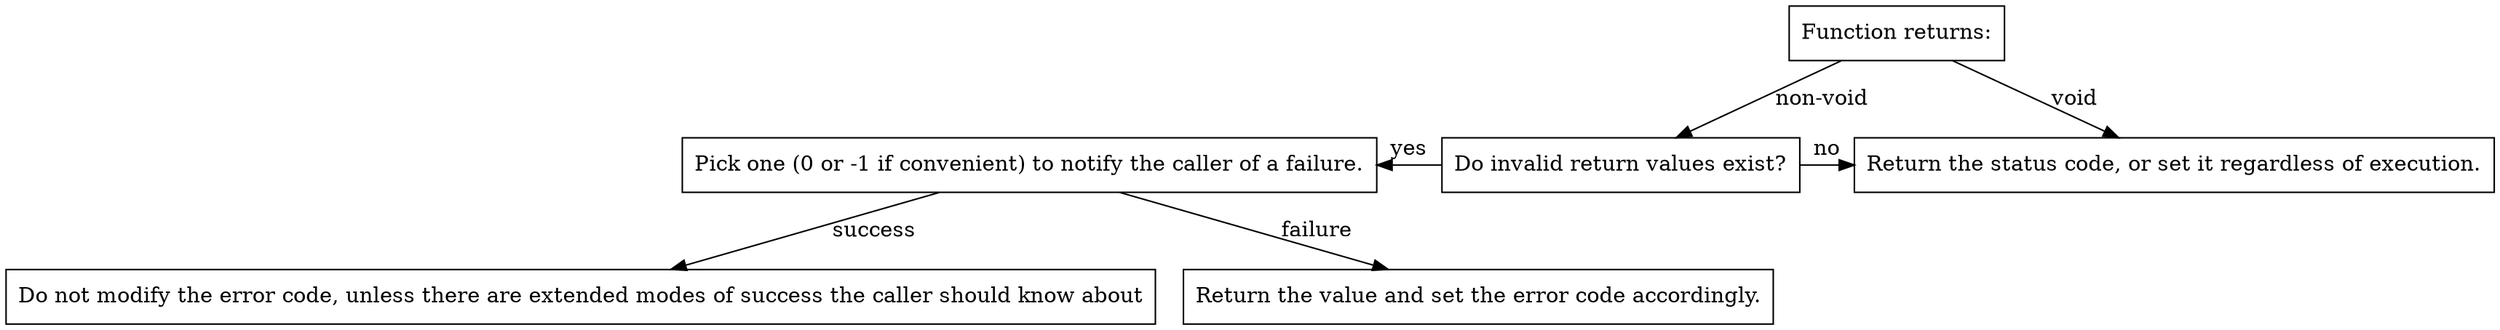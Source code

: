 digraph ErrorHandling {
	node[shape = "box"];

	{
		rankdir = LR;
		rank = same;
		edge[style = invis];


		errorSome[label = "Pick one (0 or -1 if convenient) to notify the caller of a failure."];
		invalid[label = "Do invalid return values exist?"];
		errorAll[label = "Return the status code, or set it regardless of execution."];

		errorSome -> invalid -> errorAll;
	}

	returns[label = "Function returns:"];

	someSuccess[label = "Do not modify the error code, unless there are extended modes of success the caller should know about"];
	someFail[label = "Return the value and set the error code accordingly."];

	returns -> invalid[label = "non-void"];
	returns -> errorAll[label = "void"];

	invalid -> errorAll[label = "no"];

	invalid -> errorSome[label = "yes"];
	errorSome -> someSuccess[label = "success"];
	errorSome -> someFail[label = "failure"];
}